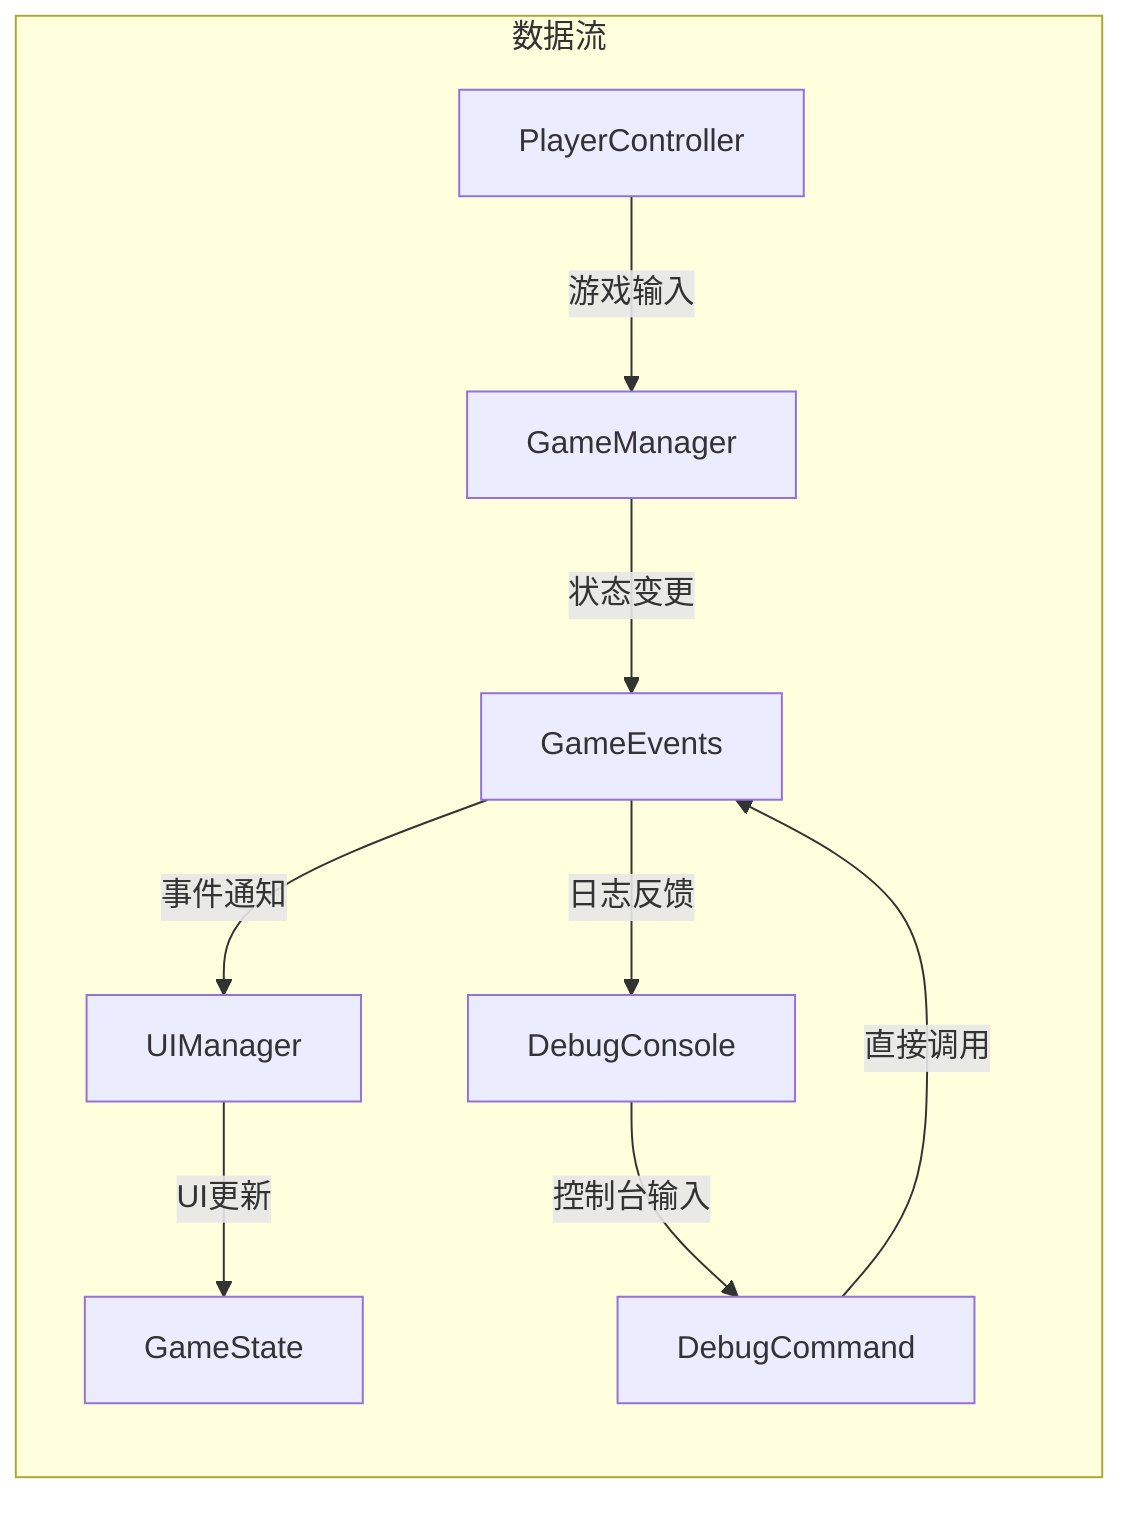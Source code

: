 graph LR
    subgraph 数据流
        A[PlayerController] -->|游戏输入| B[GameManager]
        B -->|状态变更| C[GameEvents]
        C -->|事件通知| D[UIManager]
        D -->|UI更新| E[GameState]
        F[DebugConsole] -->|控制台输入| G[DebugCommand]
        G -->|直接调用| C
        C -->|日志反馈| F
    end